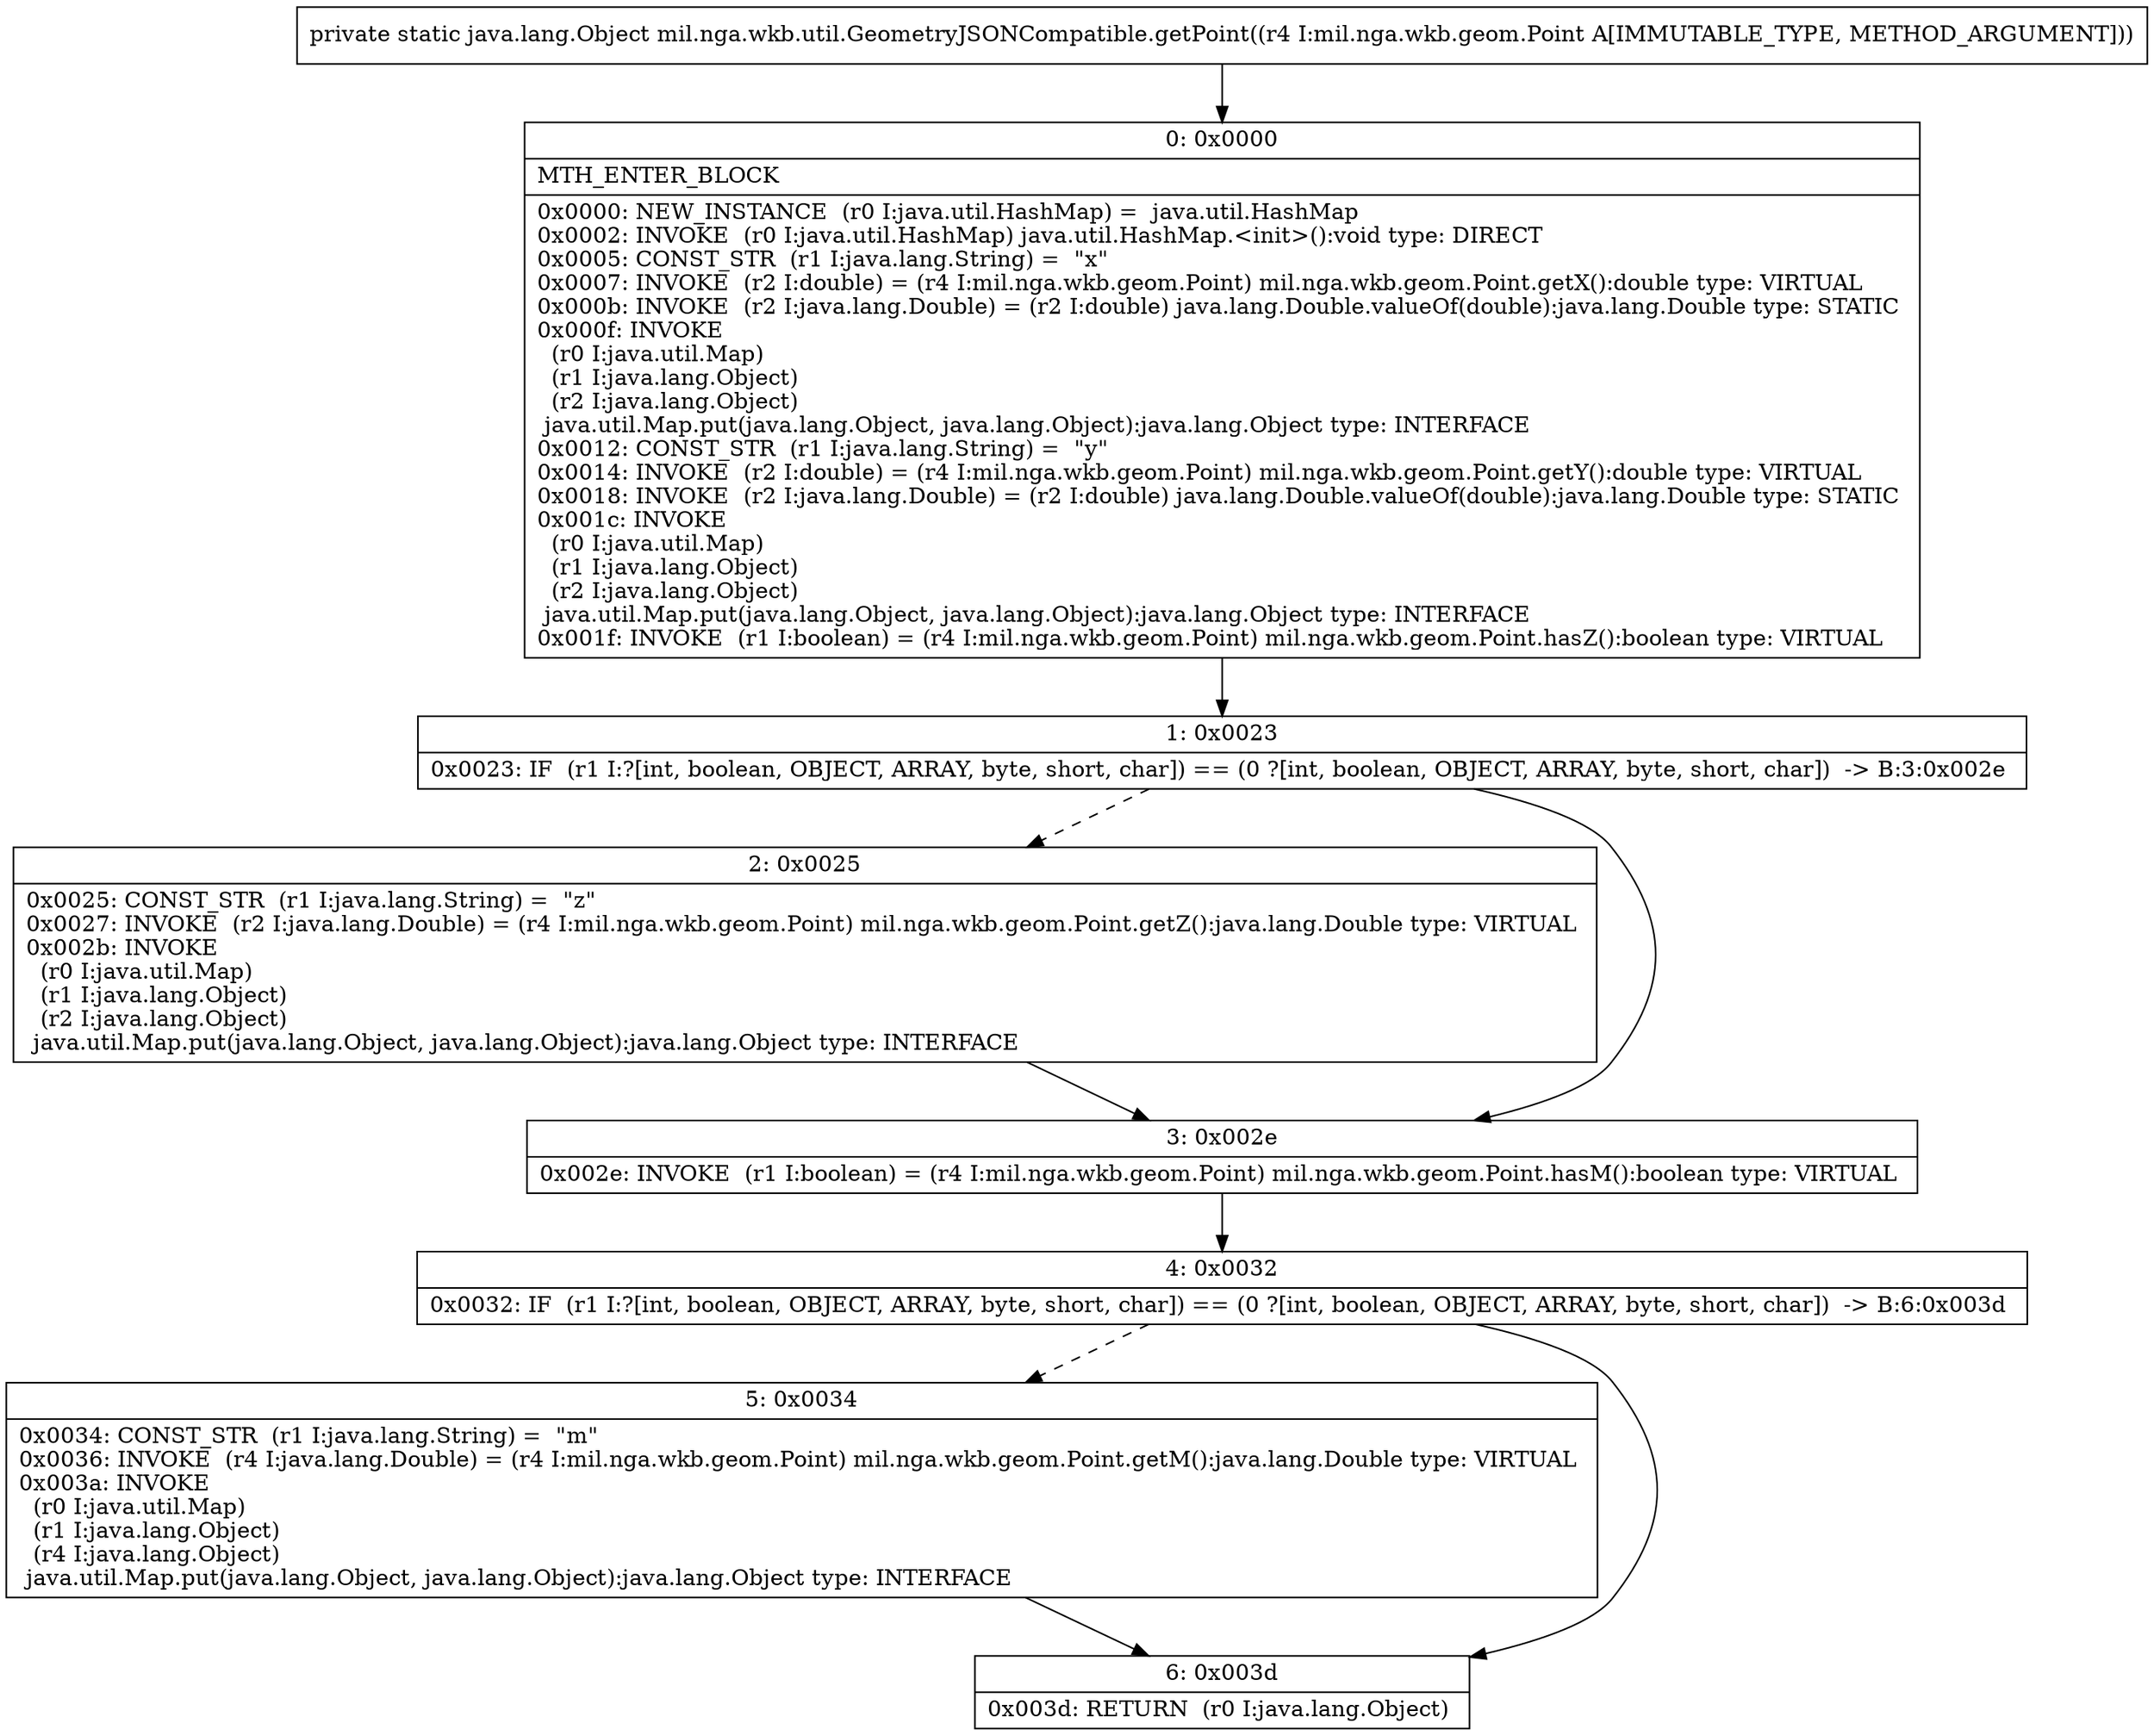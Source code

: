 digraph "CFG formil.nga.wkb.util.GeometryJSONCompatible.getPoint(Lmil\/nga\/wkb\/geom\/Point;)Ljava\/lang\/Object;" {
Node_0 [shape=record,label="{0\:\ 0x0000|MTH_ENTER_BLOCK\l|0x0000: NEW_INSTANCE  (r0 I:java.util.HashMap) =  java.util.HashMap \l0x0002: INVOKE  (r0 I:java.util.HashMap) java.util.HashMap.\<init\>():void type: DIRECT \l0x0005: CONST_STR  (r1 I:java.lang.String) =  \"x\" \l0x0007: INVOKE  (r2 I:double) = (r4 I:mil.nga.wkb.geom.Point) mil.nga.wkb.geom.Point.getX():double type: VIRTUAL \l0x000b: INVOKE  (r2 I:java.lang.Double) = (r2 I:double) java.lang.Double.valueOf(double):java.lang.Double type: STATIC \l0x000f: INVOKE  \l  (r0 I:java.util.Map)\l  (r1 I:java.lang.Object)\l  (r2 I:java.lang.Object)\l java.util.Map.put(java.lang.Object, java.lang.Object):java.lang.Object type: INTERFACE \l0x0012: CONST_STR  (r1 I:java.lang.String) =  \"y\" \l0x0014: INVOKE  (r2 I:double) = (r4 I:mil.nga.wkb.geom.Point) mil.nga.wkb.geom.Point.getY():double type: VIRTUAL \l0x0018: INVOKE  (r2 I:java.lang.Double) = (r2 I:double) java.lang.Double.valueOf(double):java.lang.Double type: STATIC \l0x001c: INVOKE  \l  (r0 I:java.util.Map)\l  (r1 I:java.lang.Object)\l  (r2 I:java.lang.Object)\l java.util.Map.put(java.lang.Object, java.lang.Object):java.lang.Object type: INTERFACE \l0x001f: INVOKE  (r1 I:boolean) = (r4 I:mil.nga.wkb.geom.Point) mil.nga.wkb.geom.Point.hasZ():boolean type: VIRTUAL \l}"];
Node_1 [shape=record,label="{1\:\ 0x0023|0x0023: IF  (r1 I:?[int, boolean, OBJECT, ARRAY, byte, short, char]) == (0 ?[int, boolean, OBJECT, ARRAY, byte, short, char])  \-\> B:3:0x002e \l}"];
Node_2 [shape=record,label="{2\:\ 0x0025|0x0025: CONST_STR  (r1 I:java.lang.String) =  \"z\" \l0x0027: INVOKE  (r2 I:java.lang.Double) = (r4 I:mil.nga.wkb.geom.Point) mil.nga.wkb.geom.Point.getZ():java.lang.Double type: VIRTUAL \l0x002b: INVOKE  \l  (r0 I:java.util.Map)\l  (r1 I:java.lang.Object)\l  (r2 I:java.lang.Object)\l java.util.Map.put(java.lang.Object, java.lang.Object):java.lang.Object type: INTERFACE \l}"];
Node_3 [shape=record,label="{3\:\ 0x002e|0x002e: INVOKE  (r1 I:boolean) = (r4 I:mil.nga.wkb.geom.Point) mil.nga.wkb.geom.Point.hasM():boolean type: VIRTUAL \l}"];
Node_4 [shape=record,label="{4\:\ 0x0032|0x0032: IF  (r1 I:?[int, boolean, OBJECT, ARRAY, byte, short, char]) == (0 ?[int, boolean, OBJECT, ARRAY, byte, short, char])  \-\> B:6:0x003d \l}"];
Node_5 [shape=record,label="{5\:\ 0x0034|0x0034: CONST_STR  (r1 I:java.lang.String) =  \"m\" \l0x0036: INVOKE  (r4 I:java.lang.Double) = (r4 I:mil.nga.wkb.geom.Point) mil.nga.wkb.geom.Point.getM():java.lang.Double type: VIRTUAL \l0x003a: INVOKE  \l  (r0 I:java.util.Map)\l  (r1 I:java.lang.Object)\l  (r4 I:java.lang.Object)\l java.util.Map.put(java.lang.Object, java.lang.Object):java.lang.Object type: INTERFACE \l}"];
Node_6 [shape=record,label="{6\:\ 0x003d|0x003d: RETURN  (r0 I:java.lang.Object) \l}"];
MethodNode[shape=record,label="{private static java.lang.Object mil.nga.wkb.util.GeometryJSONCompatible.getPoint((r4 I:mil.nga.wkb.geom.Point A[IMMUTABLE_TYPE, METHOD_ARGUMENT])) }"];
MethodNode -> Node_0;
Node_0 -> Node_1;
Node_1 -> Node_2[style=dashed];
Node_1 -> Node_3;
Node_2 -> Node_3;
Node_3 -> Node_4;
Node_4 -> Node_5[style=dashed];
Node_4 -> Node_6;
Node_5 -> Node_6;
}

